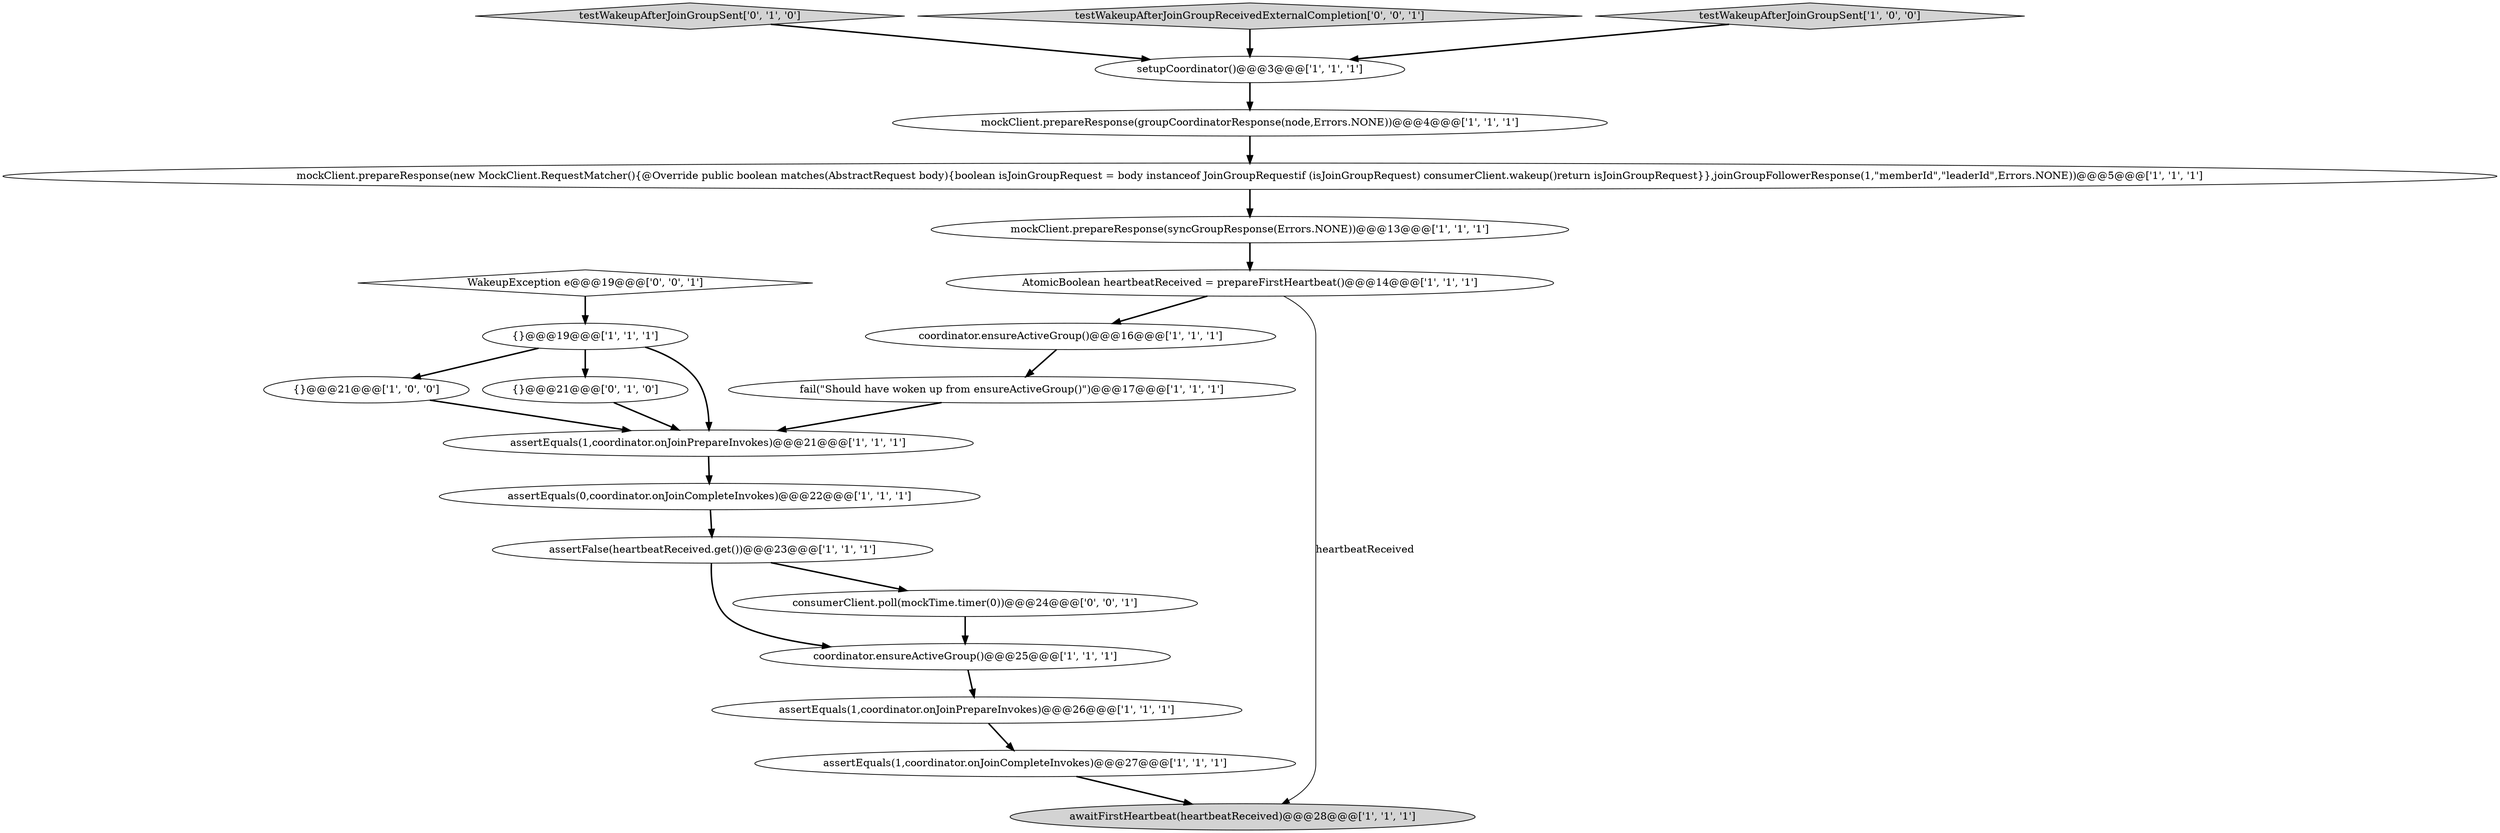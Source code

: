 digraph {
15 [style = filled, label = "awaitFirstHeartbeat(heartbeatReceived)@@@28@@@['1', '1', '1']", fillcolor = lightgray, shape = ellipse image = "AAA0AAABBB1BBB"];
20 [style = filled, label = "WakeupException e@@@19@@@['0', '0', '1']", fillcolor = white, shape = diamond image = "AAA0AAABBB3BBB"];
18 [style = filled, label = "{}@@@21@@@['0', '1', '0']", fillcolor = white, shape = ellipse image = "AAA0AAABBB2BBB"];
5 [style = filled, label = "assertEquals(1,coordinator.onJoinCompleteInvokes)@@@27@@@['1', '1', '1']", fillcolor = white, shape = ellipse image = "AAA0AAABBB1BBB"];
0 [style = filled, label = "coordinator.ensureActiveGroup()@@@16@@@['1', '1', '1']", fillcolor = white, shape = ellipse image = "AAA0AAABBB1BBB"];
14 [style = filled, label = "{}@@@19@@@['1', '1', '1']", fillcolor = white, shape = ellipse image = "AAA0AAABBB1BBB"];
12 [style = filled, label = "mockClient.prepareResponse(syncGroupResponse(Errors.NONE))@@@13@@@['1', '1', '1']", fillcolor = white, shape = ellipse image = "AAA0AAABBB1BBB"];
21 [style = filled, label = "consumerClient.poll(mockTime.timer(0))@@@24@@@['0', '0', '1']", fillcolor = white, shape = ellipse image = "AAA0AAABBB3BBB"];
13 [style = filled, label = "mockClient.prepareResponse(groupCoordinatorResponse(node,Errors.NONE))@@@4@@@['1', '1', '1']", fillcolor = white, shape = ellipse image = "AAA0AAABBB1BBB"];
8 [style = filled, label = "mockClient.prepareResponse(new MockClient.RequestMatcher(){@Override public boolean matches(AbstractRequest body){boolean isJoinGroupRequest = body instanceof JoinGroupRequestif (isJoinGroupRequest) consumerClient.wakeup()return isJoinGroupRequest}},joinGroupFollowerResponse(1,\"memberId\",\"leaderId\",Errors.NONE))@@@5@@@['1', '1', '1']", fillcolor = white, shape = ellipse image = "AAA0AAABBB1BBB"];
3 [style = filled, label = "setupCoordinator()@@@3@@@['1', '1', '1']", fillcolor = white, shape = ellipse image = "AAA0AAABBB1BBB"];
11 [style = filled, label = "AtomicBoolean heartbeatReceived = prepareFirstHeartbeat()@@@14@@@['1', '1', '1']", fillcolor = white, shape = ellipse image = "AAA0AAABBB1BBB"];
1 [style = filled, label = "assertEquals(1,coordinator.onJoinPrepareInvokes)@@@26@@@['1', '1', '1']", fillcolor = white, shape = ellipse image = "AAA0AAABBB1BBB"];
17 [style = filled, label = "testWakeupAfterJoinGroupSent['0', '1', '0']", fillcolor = lightgray, shape = diamond image = "AAA0AAABBB2BBB"];
6 [style = filled, label = "coordinator.ensureActiveGroup()@@@25@@@['1', '1', '1']", fillcolor = white, shape = ellipse image = "AAA0AAABBB1BBB"];
16 [style = filled, label = "fail(\"Should have woken up from ensureActiveGroup()\")@@@17@@@['1', '1', '1']", fillcolor = white, shape = ellipse image = "AAA0AAABBB1BBB"];
10 [style = filled, label = "assertEquals(0,coordinator.onJoinCompleteInvokes)@@@22@@@['1', '1', '1']", fillcolor = white, shape = ellipse image = "AAA0AAABBB1BBB"];
2 [style = filled, label = "assertFalse(heartbeatReceived.get())@@@23@@@['1', '1', '1']", fillcolor = white, shape = ellipse image = "AAA0AAABBB1BBB"];
19 [style = filled, label = "testWakeupAfterJoinGroupReceivedExternalCompletion['0', '0', '1']", fillcolor = lightgray, shape = diamond image = "AAA0AAABBB3BBB"];
7 [style = filled, label = "assertEquals(1,coordinator.onJoinPrepareInvokes)@@@21@@@['1', '1', '1']", fillcolor = white, shape = ellipse image = "AAA0AAABBB1BBB"];
9 [style = filled, label = "testWakeupAfterJoinGroupSent['1', '0', '0']", fillcolor = lightgray, shape = diamond image = "AAA0AAABBB1BBB"];
4 [style = filled, label = "{}@@@21@@@['1', '0', '0']", fillcolor = white, shape = ellipse image = "AAA0AAABBB1BBB"];
19->3 [style = bold, label=""];
14->7 [style = bold, label=""];
4->7 [style = bold, label=""];
10->2 [style = bold, label=""];
8->12 [style = bold, label=""];
14->18 [style = bold, label=""];
7->10 [style = bold, label=""];
11->0 [style = bold, label=""];
9->3 [style = bold, label=""];
17->3 [style = bold, label=""];
3->13 [style = bold, label=""];
2->21 [style = bold, label=""];
2->6 [style = bold, label=""];
11->15 [style = solid, label="heartbeatReceived"];
16->7 [style = bold, label=""];
12->11 [style = bold, label=""];
13->8 [style = bold, label=""];
14->4 [style = bold, label=""];
20->14 [style = bold, label=""];
21->6 [style = bold, label=""];
6->1 [style = bold, label=""];
18->7 [style = bold, label=""];
5->15 [style = bold, label=""];
1->5 [style = bold, label=""];
0->16 [style = bold, label=""];
}
